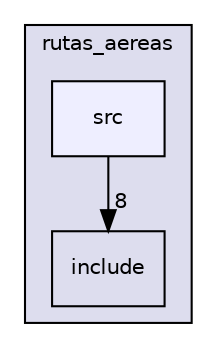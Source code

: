 digraph "rutas_aereas/src" {
  compound=true
  node [ fontsize="10", fontname="Helvetica"];
  edge [ labelfontsize="10", labelfontname="Helvetica"];
  subgraph clusterdir_99a846cfddeb688341ec01d5a782e057 {
    graph [ bgcolor="#ddddee", pencolor="black", label="rutas_aereas" fontname="Helvetica", fontsize="10", URL="dir_99a846cfddeb688341ec01d5a782e057.html"]
  dir_a3eb7bf00e161954cd18095a53f16466 [shape=box label="include" URL="dir_a3eb7bf00e161954cd18095a53f16466.html"];
  dir_08a3db362685a0d1c4866ae105db899b [shape=box, label="src", style="filled", fillcolor="#eeeeff", pencolor="black", URL="dir_08a3db362685a0d1c4866ae105db899b.html"];
  }
  dir_08a3db362685a0d1c4866ae105db899b->dir_a3eb7bf00e161954cd18095a53f16466 [headlabel="8", labeldistance=1.5 headhref="dir_000003_000002.html"];
}
